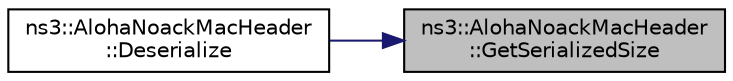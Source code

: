 digraph "ns3::AlohaNoackMacHeader::GetSerializedSize"
{
 // LATEX_PDF_SIZE
  edge [fontname="Helvetica",fontsize="10",labelfontname="Helvetica",labelfontsize="10"];
  node [fontname="Helvetica",fontsize="10",shape=record];
  rankdir="RL";
  Node1 [label="ns3::AlohaNoackMacHeader\l::GetSerializedSize",height=0.2,width=0.4,color="black", fillcolor="grey75", style="filled", fontcolor="black",tooltip=" "];
  Node1 -> Node2 [dir="back",color="midnightblue",fontsize="10",style="solid",fontname="Helvetica"];
  Node2 [label="ns3::AlohaNoackMacHeader\l::Deserialize",height=0.2,width=0.4,color="black", fillcolor="white", style="filled",URL="$classns3_1_1_aloha_noack_mac_header.html#a5a244ff094c5a2d56869e3a9f0553463",tooltip=" "];
}
